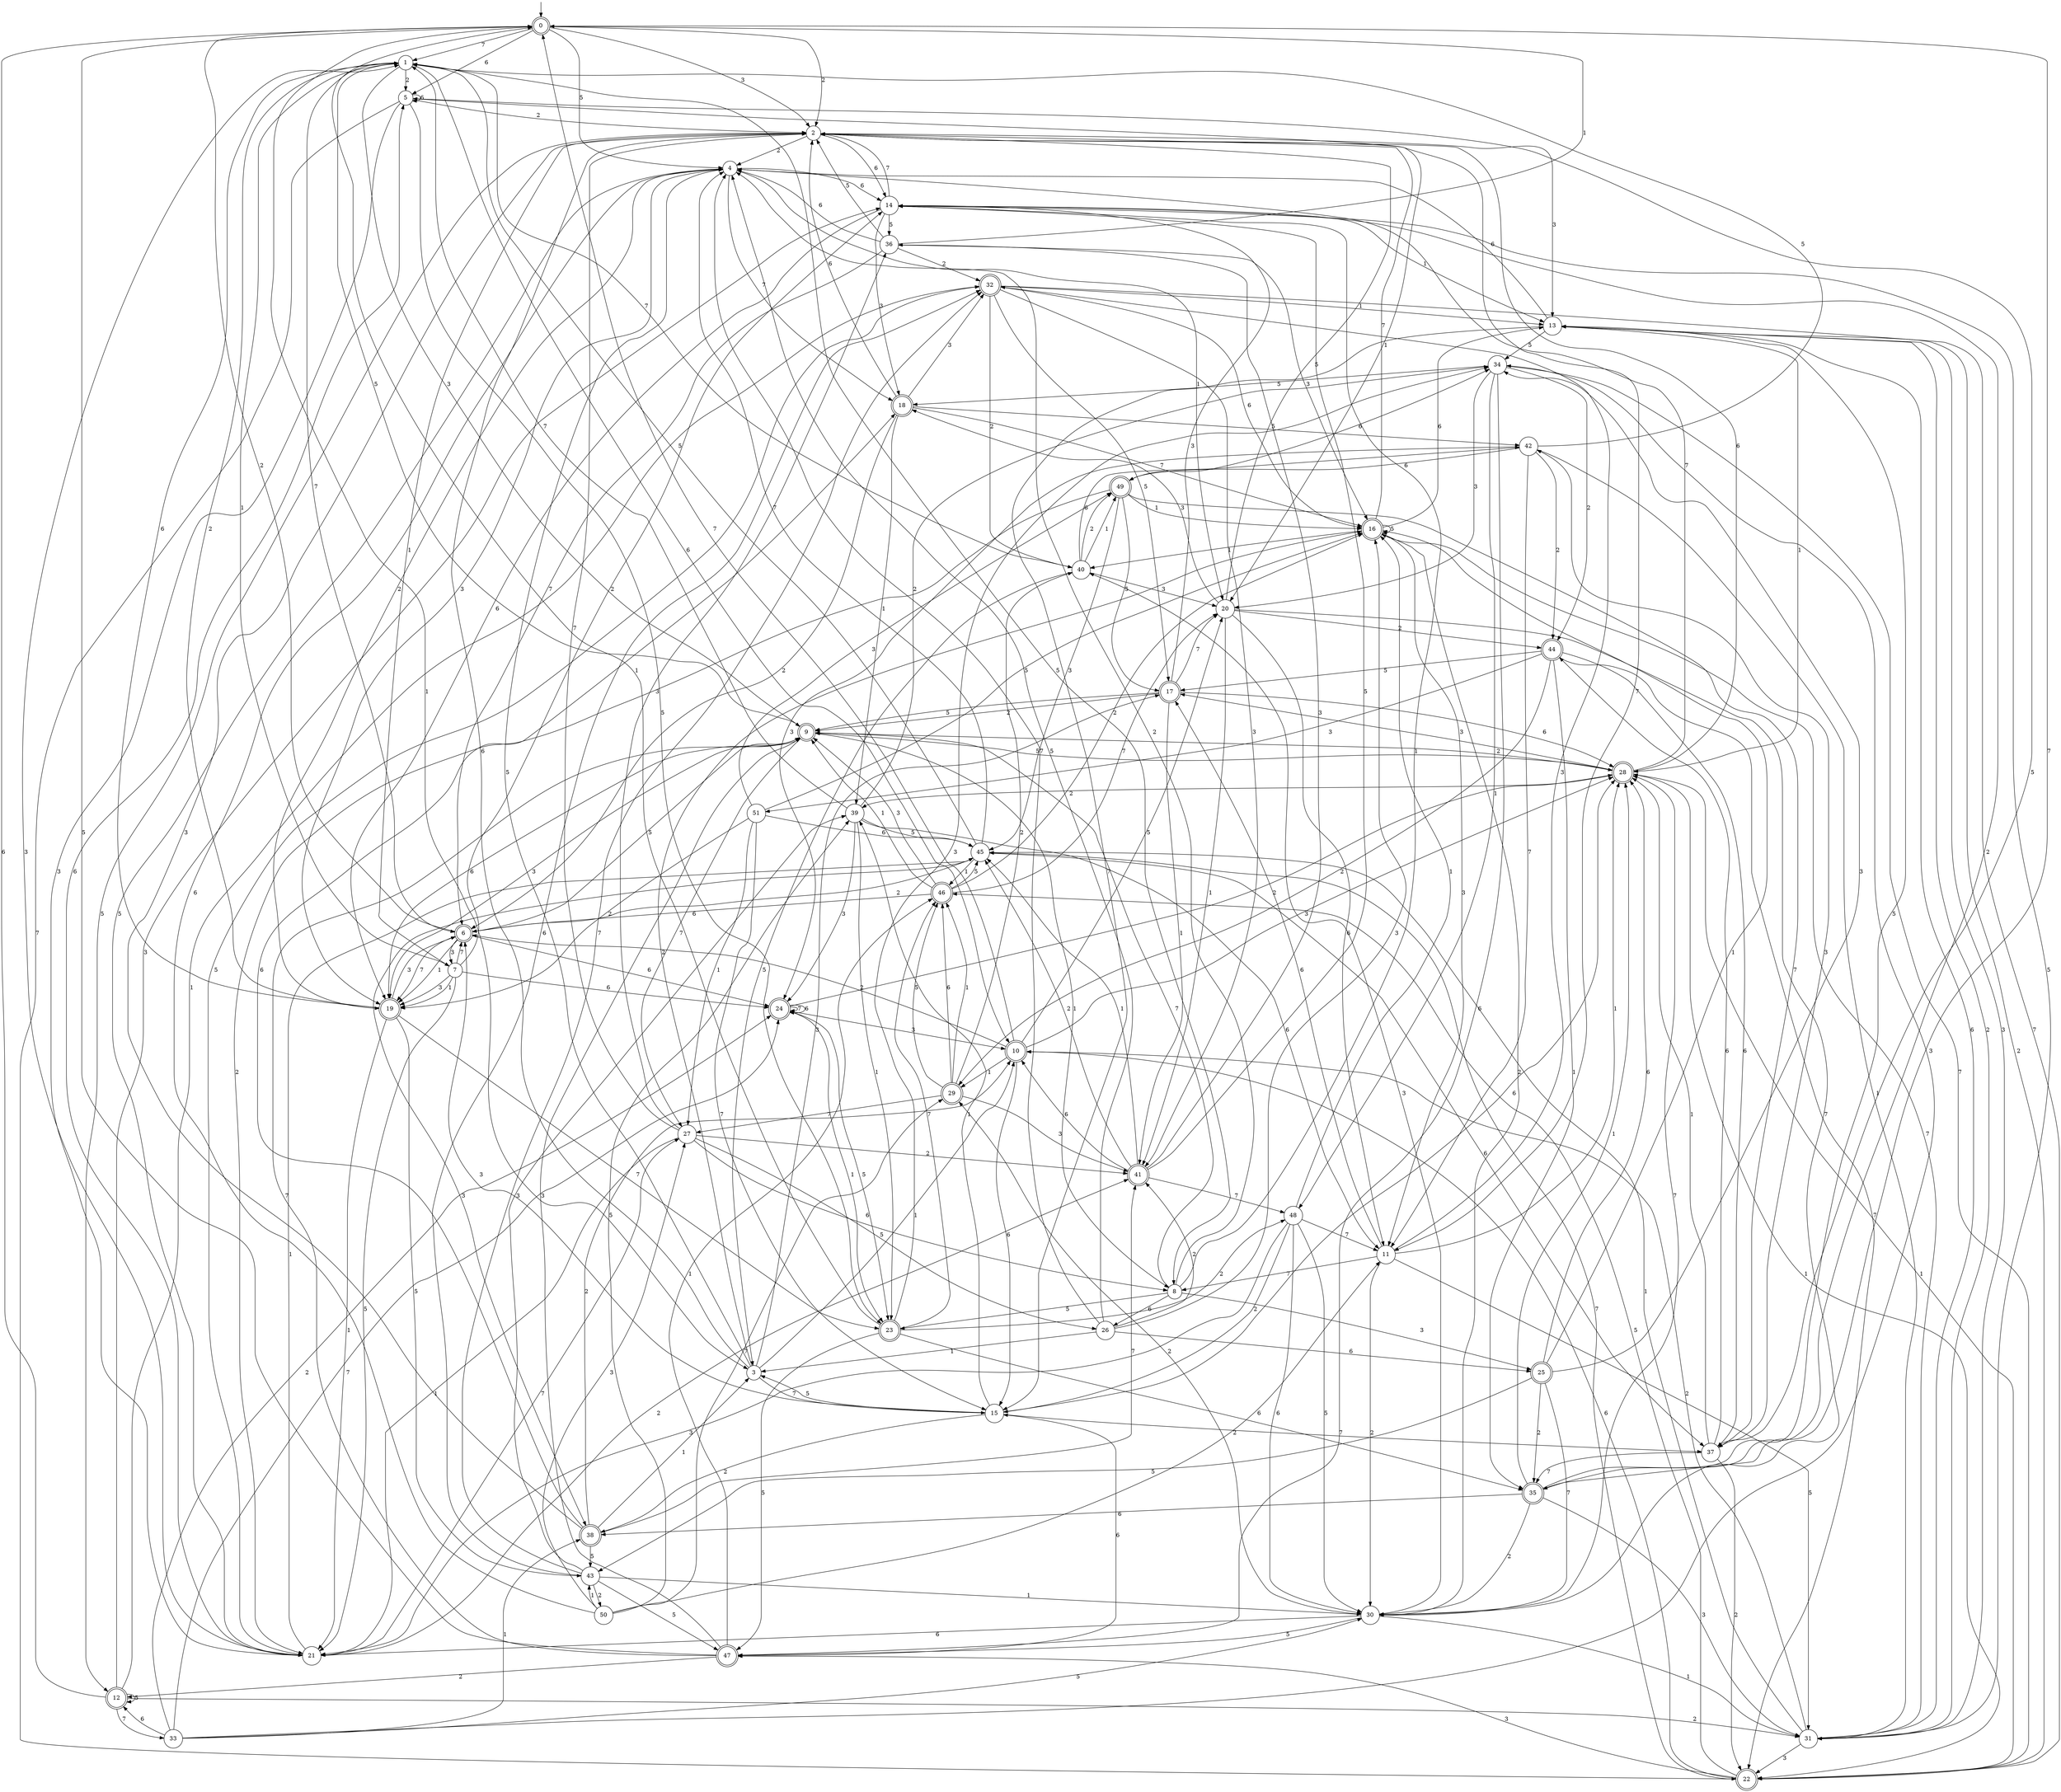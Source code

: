 digraph g {

	s0 [shape="doublecircle" label="0"];
	s1 [shape="circle" label="1"];
	s2 [shape="circle" label="2"];
	s3 [shape="circle" label="3"];
	s4 [shape="circle" label="4"];
	s5 [shape="circle" label="5"];
	s6 [shape="doublecircle" label="6"];
	s7 [shape="circle" label="7"];
	s8 [shape="circle" label="8"];
	s9 [shape="doublecircle" label="9"];
	s10 [shape="doublecircle" label="10"];
	s11 [shape="circle" label="11"];
	s12 [shape="doublecircle" label="12"];
	s13 [shape="circle" label="13"];
	s14 [shape="circle" label="14"];
	s15 [shape="circle" label="15"];
	s16 [shape="doublecircle" label="16"];
	s17 [shape="doublecircle" label="17"];
	s18 [shape="doublecircle" label="18"];
	s19 [shape="doublecircle" label="19"];
	s20 [shape="circle" label="20"];
	s21 [shape="circle" label="21"];
	s22 [shape="doublecircle" label="22"];
	s23 [shape="doublecircle" label="23"];
	s24 [shape="doublecircle" label="24"];
	s25 [shape="doublecircle" label="25"];
	s26 [shape="circle" label="26"];
	s27 [shape="circle" label="27"];
	s28 [shape="doublecircle" label="28"];
	s29 [shape="doublecircle" label="29"];
	s30 [shape="circle" label="30"];
	s31 [shape="circle" label="31"];
	s32 [shape="doublecircle" label="32"];
	s33 [shape="circle" label="33"];
	s34 [shape="circle" label="34"];
	s35 [shape="doublecircle" label="35"];
	s36 [shape="circle" label="36"];
	s37 [shape="circle" label="37"];
	s38 [shape="doublecircle" label="38"];
	s39 [shape="circle" label="39"];
	s40 [shape="circle" label="40"];
	s41 [shape="doublecircle" label="41"];
	s42 [shape="circle" label="42"];
	s43 [shape="circle" label="43"];
	s44 [shape="doublecircle" label="44"];
	s45 [shape="circle" label="45"];
	s46 [shape="doublecircle" label="46"];
	s47 [shape="doublecircle" label="47"];
	s48 [shape="circle" label="48"];
	s49 [shape="doublecircle" label="49"];
	s50 [shape="circle" label="50"];
	s51 [shape="circle" label="51"];
	s0 -> s1 [label="7"];
	s0 -> s2 [label="2"];
	s0 -> s3 [label="1"];
	s0 -> s4 [label="5"];
	s0 -> s2 [label="3"];
	s0 -> s5 [label="6"];
	s1 -> s6 [label="7"];
	s1 -> s5 [label="2"];
	s1 -> s7 [label="1"];
	s1 -> s8 [label="5"];
	s1 -> s9 [label="3"];
	s1 -> s10 [label="6"];
	s2 -> s11 [label="7"];
	s2 -> s4 [label="2"];
	s2 -> s7 [label="1"];
	s2 -> s12 [label="5"];
	s2 -> s13 [label="3"];
	s2 -> s14 [label="6"];
	s3 -> s15 [label="7"];
	s3 -> s16 [label="2"];
	s3 -> s10 [label="1"];
	s3 -> s4 [label="5"];
	s3 -> s17 [label="3"];
	s3 -> s2 [label="6"];
	s4 -> s18 [label="7"];
	s4 -> s19 [label="2"];
	s4 -> s20 [label="1"];
	s4 -> s21 [label="5"];
	s4 -> s19 [label="3"];
	s4 -> s14 [label="6"];
	s5 -> s22 [label="7"];
	s5 -> s2 [label="2"];
	s5 -> s20 [label="1"];
	s5 -> s23 [label="5"];
	s5 -> s21 [label="3"];
	s5 -> s5 [label="6"];
	s6 -> s19 [label="7"];
	s6 -> s0 [label="2"];
	s6 -> s19 [label="1"];
	s6 -> s9 [label="5"];
	s6 -> s7 [label="3"];
	s6 -> s24 [label="6"];
	s7 -> s6 [label="7"];
	s7 -> s14 [label="2"];
	s7 -> s19 [label="1"];
	s7 -> s21 [label="5"];
	s7 -> s19 [label="3"];
	s7 -> s24 [label="6"];
	s8 -> s9 [label="7"];
	s8 -> s4 [label="2"];
	s8 -> s14 [label="1"];
	s8 -> s23 [label="5"];
	s8 -> s25 [label="3"];
	s8 -> s26 [label="6"];
	s9 -> s27 [label="7"];
	s9 -> s28 [label="2"];
	s9 -> s8 [label="1"];
	s9 -> s1 [label="5"];
	s9 -> s19 [label="3"];
	s9 -> s19 [label="6"];
	s10 -> s0 [label="7"];
	s10 -> s6 [label="2"];
	s10 -> s29 [label="1"];
	s10 -> s20 [label="5"];
	s10 -> s28 [label="3"];
	s10 -> s15 [label="6"];
	s11 -> s8 [label="7"];
	s11 -> s30 [label="2"];
	s11 -> s28 [label="1"];
	s11 -> s31 [label="5"];
	s11 -> s32 [label="3"];
	s11 -> s17 [label="6"];
	s12 -> s33 [label="7"];
	s12 -> s31 [label="2"];
	s12 -> s32 [label="1"];
	s12 -> s12 [label="5"];
	s12 -> s14 [label="3"];
	s12 -> s0 [label="6"];
	s13 -> s15 [label="7"];
	s13 -> s31 [label="2"];
	s13 -> s28 [label="1"];
	s13 -> s34 [label="5"];
	s13 -> s31 [label="3"];
	s13 -> s4 [label="6"];
	s14 -> s2 [label="7"];
	s14 -> s35 [label="2"];
	s14 -> s13 [label="1"];
	s14 -> s36 [label="5"];
	s14 -> s18 [label="3"];
	s14 -> s19 [label="6"];
	s15 -> s37 [label="7"];
	s15 -> s38 [label="2"];
	s15 -> s39 [label="1"];
	s15 -> s3 [label="5"];
	s15 -> s6 [label="3"];
	s15 -> s28 [label="6"];
	s16 -> s2 [label="7"];
	s16 -> s30 [label="2"];
	s16 -> s40 [label="1"];
	s16 -> s16 [label="5"];
	s16 -> s11 [label="3"];
	s16 -> s13 [label="6"];
	s17 -> s20 [label="7"];
	s17 -> s9 [label="2"];
	s17 -> s41 [label="1"];
	s17 -> s9 [label="5"];
	s17 -> s14 [label="3"];
	s17 -> s28 [label="6"];
	s18 -> s16 [label="7"];
	s18 -> s6 [label="2"];
	s18 -> s39 [label="1"];
	s18 -> s42 [label="5"];
	s18 -> s32 [label="3"];
	s18 -> s2 [label="6"];
	s19 -> s23 [label="7"];
	s19 -> s1 [label="2"];
	s19 -> s21 [label="1"];
	s19 -> s43 [label="5"];
	s19 -> s6 [label="3"];
	s19 -> s1 [label="6"];
	s20 -> s30 [label="7"];
	s20 -> s44 [label="2"];
	s20 -> s41 [label="1"];
	s20 -> s2 [label="5"];
	s20 -> s18 [label="3"];
	s20 -> s11 [label="6"];
	s21 -> s27 [label="7"];
	s21 -> s41 [label="2"];
	s21 -> s45 [label="1"];
	s21 -> s32 [label="5"];
	s21 -> s1 [label="3"];
	s21 -> s5 [label="6"];
	s22 -> s45 [label="7"];
	s22 -> s13 [label="2"];
	s22 -> s28 [label="1"];
	s22 -> s46 [label="5"];
	s22 -> s47 [label="3"];
	s22 -> s10 [label="6"];
	s23 -> s46 [label="7"];
	s23 -> s48 [label="2"];
	s23 -> s0 [label="1"];
	s23 -> s47 [label="5"];
	s23 -> s34 [label="3"];
	s23 -> s35 [label="6"];
	s24 -> s24 [label="7"];
	s24 -> s28 [label="2"];
	s24 -> s23 [label="1"];
	s24 -> s23 [label="5"];
	s24 -> s10 [label="3"];
	s24 -> s24 [label="6"];
	s25 -> s30 [label="7"];
	s25 -> s35 [label="2"];
	s25 -> s16 [label="1"];
	s25 -> s43 [label="5"];
	s25 -> s34 [label="3"];
	s25 -> s28 [label="6"];
	s26 -> s4 [label="7"];
	s26 -> s41 [label="2"];
	s26 -> s3 [label="1"];
	s26 -> s4 [label="5"];
	s26 -> s16 [label="3"];
	s26 -> s25 [label="6"];
	s27 -> s2 [label="7"];
	s27 -> s41 [label="2"];
	s27 -> s21 [label="1"];
	s27 -> s26 [label="5"];
	s27 -> s36 [label="3"];
	s27 -> s8 [label="6"];
	s28 -> s4 [label="7"];
	s28 -> s39 [label="2"];
	s28 -> s22 [label="1"];
	s28 -> s9 [label="5"];
	s28 -> s17 [label="3"];
	s28 -> s2 [label="6"];
	s29 -> s27 [label="7"];
	s29 -> s40 [label="2"];
	s29 -> s46 [label="1"];
	s29 -> s46 [label="5"];
	s29 -> s41 [label="3"];
	s29 -> s46 [label="6"];
	s30 -> s28 [label="7"];
	s30 -> s29 [label="2"];
	s30 -> s31 [label="1"];
	s30 -> s47 [label="5"];
	s30 -> s40 [label="3"];
	s30 -> s21 [label="6"];
	s31 -> s16 [label="7"];
	s31 -> s10 [label="2"];
	s31 -> s45 [label="1"];
	s31 -> s14 [label="5"];
	s31 -> s22 [label="3"];
	s31 -> s13 [label="6"];
	s32 -> s22 [label="7"];
	s32 -> s40 [label="2"];
	s32 -> s13 [label="1"];
	s32 -> s17 [label="5"];
	s32 -> s41 [label="3"];
	s32 -> s16 [label="6"];
	s33 -> s24 [label="7"];
	s33 -> s24 [label="2"];
	s33 -> s38 [label="1"];
	s33 -> s30 [label="5"];
	s33 -> s34 [label="3"];
	s33 -> s12 [label="6"];
	s34 -> s22 [label="7"];
	s34 -> s44 [label="2"];
	s34 -> s48 [label="1"];
	s34 -> s18 [label="5"];
	s34 -> s20 [label="3"];
	s34 -> s47 [label="6"];
	s35 -> s0 [label="7"];
	s35 -> s30 [label="2"];
	s35 -> s28 [label="1"];
	s35 -> s13 [label="5"];
	s35 -> s31 [label="3"];
	s35 -> s38 [label="6"];
	s36 -> s6 [label="7"];
	s36 -> s32 [label="2"];
	s36 -> s0 [label="1"];
	s36 -> s2 [label="5"];
	s36 -> s16 [label="3"];
	s36 -> s4 [label="6"];
	s37 -> s35 [label="7"];
	s37 -> s22 [label="2"];
	s37 -> s28 [label="1"];
	s37 -> s5 [label="5"];
	s37 -> s42 [label="3"];
	s37 -> s44 [label="6"];
	s38 -> s41 [label="7"];
	s38 -> s10 [label="2"];
	s38 -> s3 [label="1"];
	s38 -> s43 [label="5"];
	s38 -> s2 [label="3"];
	s38 -> s18 [label="6"];
	s39 -> s1 [label="7"];
	s39 -> s34 [label="2"];
	s39 -> s23 [label="1"];
	s39 -> s45 [label="5"];
	s39 -> s24 [label="3"];
	s39 -> s11 [label="6"];
	s40 -> s1 [label="7"];
	s40 -> s49 [label="2"];
	s40 -> s49 [label="1"];
	s40 -> s3 [label="5"];
	s40 -> s20 [label="3"];
	s40 -> s42 [label="6"];
	s41 -> s48 [label="7"];
	s41 -> s45 [label="2"];
	s41 -> s45 [label="1"];
	s41 -> s14 [label="5"];
	s41 -> s36 [label="3"];
	s41 -> s10 [label="6"];
	s42 -> s11 [label="7"];
	s42 -> s44 [label="2"];
	s42 -> s31 [label="1"];
	s42 -> s1 [label="5"];
	s42 -> s24 [label="3"];
	s42 -> s49 [label="6"];
	s43 -> s32 [label="7"];
	s43 -> s50 [label="2"];
	s43 -> s30 [label="1"];
	s43 -> s47 [label="5"];
	s43 -> s39 [label="3"];
	s43 -> s32 [label="6"];
	s44 -> s22 [label="7"];
	s44 -> s29 [label="2"];
	s44 -> s35 [label="1"];
	s44 -> s17 [label="5"];
	s44 -> s51 [label="3"];
	s44 -> s37 [label="6"];
	s45 -> s4 [label="7"];
	s45 -> s6 [label="2"];
	s45 -> s46 [label="1"];
	s45 -> s1 [label="5"];
	s45 -> s38 [label="3"];
	s45 -> s37 [label="6"];
	s46 -> s20 [label="7"];
	s46 -> s16 [label="2"];
	s46 -> s9 [label="1"];
	s46 -> s45 [label="5"];
	s46 -> s9 [label="3"];
	s46 -> s6 [label="6"];
	s47 -> s9 [label="7"];
	s47 -> s12 [label="2"];
	s47 -> s46 [label="1"];
	s47 -> s0 [label="5"];
	s47 -> s9 [label="3"];
	s47 -> s15 [label="6"];
	s48 -> s11 [label="7"];
	s48 -> s15 [label="2"];
	s48 -> s16 [label="1"];
	s48 -> s30 [label="5"];
	s48 -> s21 [label="3"];
	s48 -> s30 [label="6"];
	s49 -> s37 [label="7"];
	s49 -> s21 [label="2"];
	s49 -> s16 [label="1"];
	s49 -> s17 [label="5"];
	s49 -> s45 [label="3"];
	s49 -> s34 [label="6"];
	s50 -> s29 [label="7"];
	s50 -> s11 [label="2"];
	s50 -> s43 [label="1"];
	s50 -> s39 [label="5"];
	s50 -> s27 [label="3"];
	s50 -> s4 [label="6"];
	s51 -> s15 [label="7"];
	s51 -> s19 [label="2"];
	s51 -> s27 [label="1"];
	s51 -> s16 [label="5"];
	s51 -> s49 [label="3"];
	s51 -> s45 [label="6"];

__start0 [label="" shape="none" width="0" height="0"];
__start0 -> s0;

}
